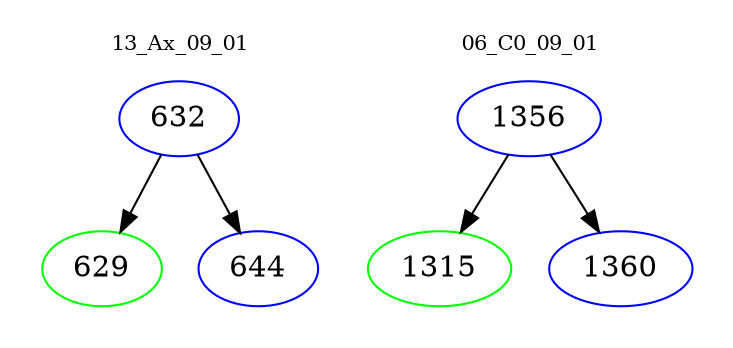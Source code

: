 digraph{
subgraph cluster_0 {
color = white
label = "13_Ax_09_01";
fontsize=10;
T0_632 [label="632", color="blue"]
T0_632 -> T0_629 [color="black"]
T0_629 [label="629", color="green"]
T0_632 -> T0_644 [color="black"]
T0_644 [label="644", color="blue"]
}
subgraph cluster_1 {
color = white
label = "06_C0_09_01";
fontsize=10;
T1_1356 [label="1356", color="blue"]
T1_1356 -> T1_1315 [color="black"]
T1_1315 [label="1315", color="green"]
T1_1356 -> T1_1360 [color="black"]
T1_1360 [label="1360", color="blue"]
}
}
